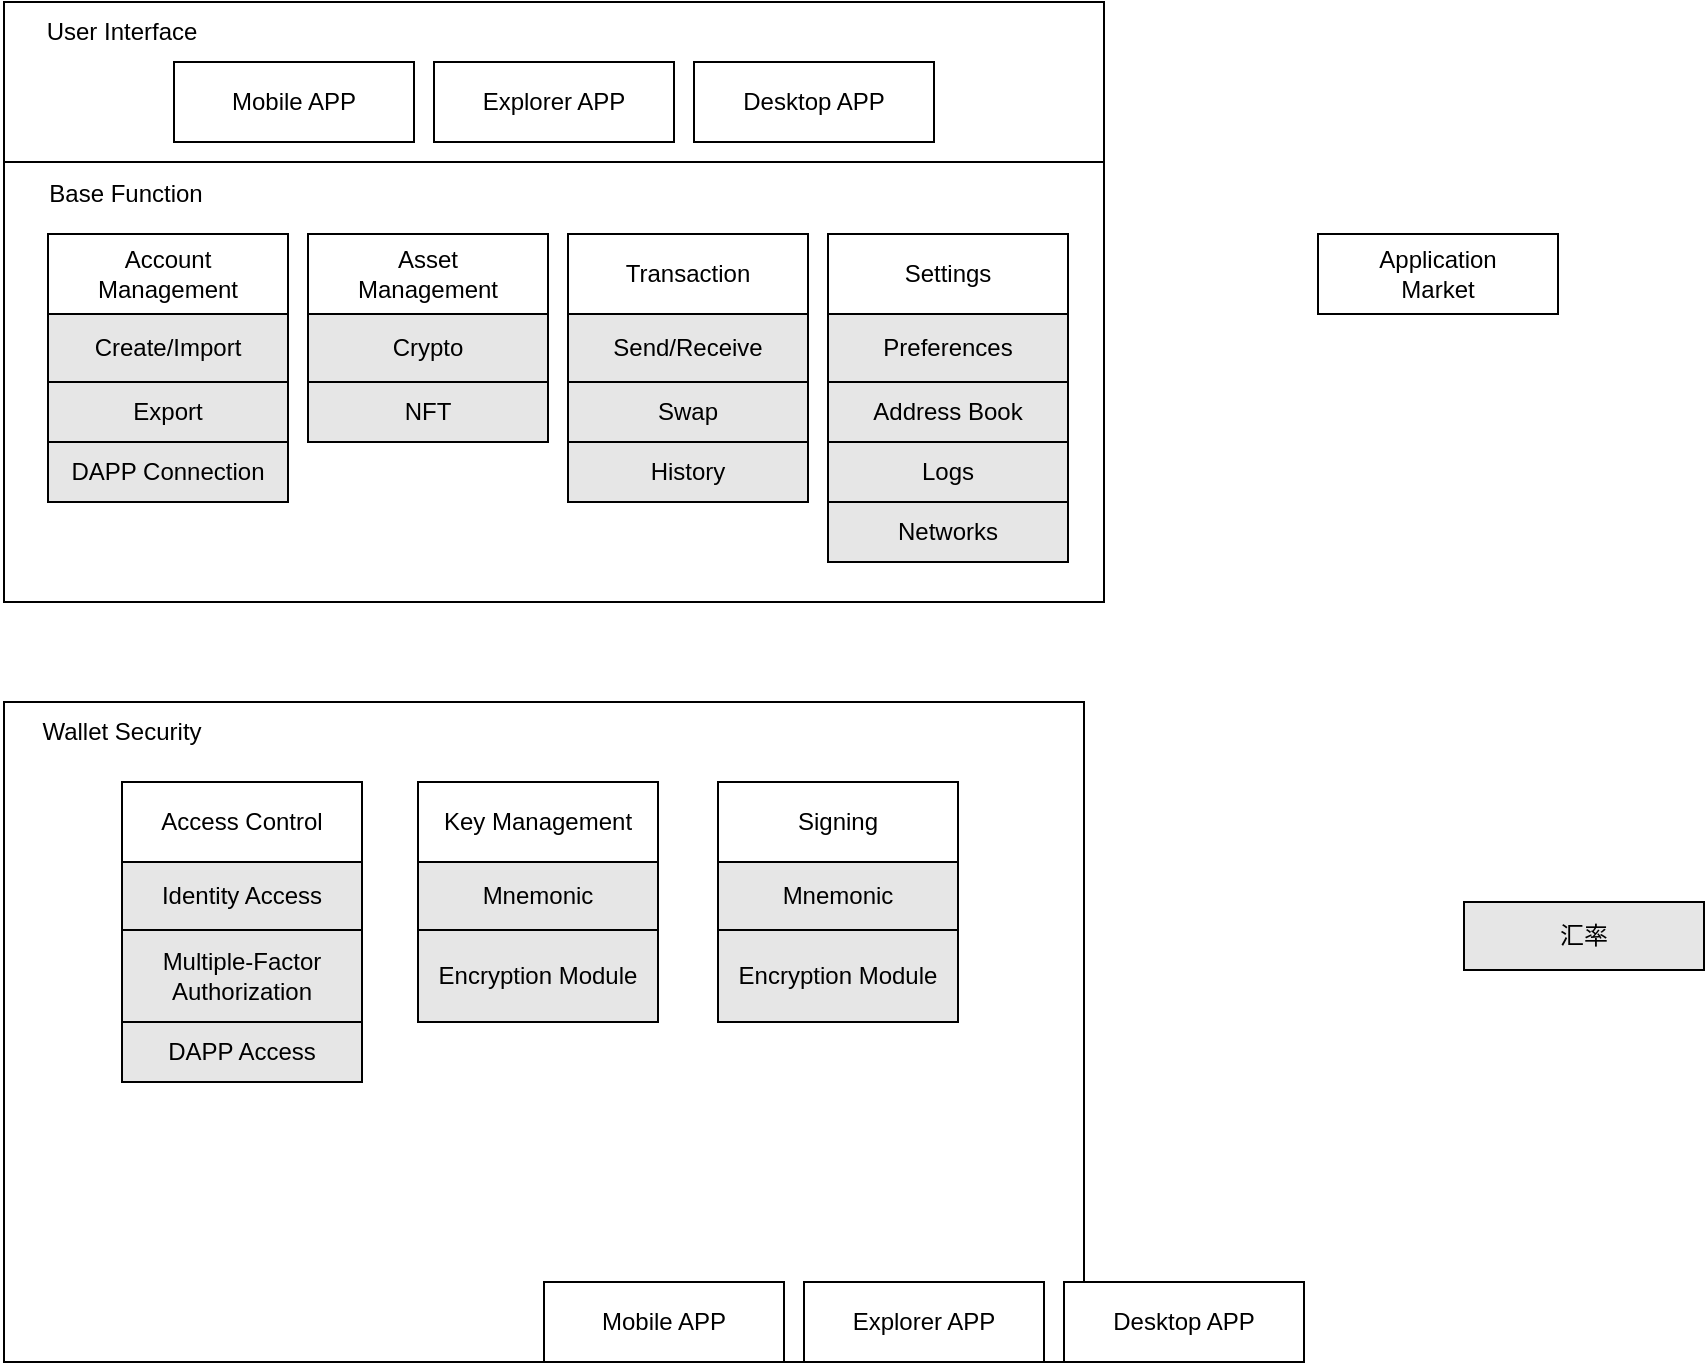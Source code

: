 <mxfile version="26.1.0">
  <diagram name="Page-1" id="2IfZ2NqurxXKIK4NFpB_">
    <mxGraphModel dx="1352" dy="775" grid="1" gridSize="10" guides="1" tooltips="1" connect="1" arrows="1" fold="1" page="1" pageScale="1" pageWidth="827" pageHeight="1169" math="0" shadow="0">
      <root>
        <mxCell id="0" />
        <mxCell id="1" parent="0" />
        <mxCell id="QoxXJaupq3J8Qy74GWwh-1" value="" style="rounded=0;whiteSpace=wrap;html=1;" vertex="1" parent="1">
          <mxGeometry x="170" y="140" width="550" height="80" as="geometry" />
        </mxCell>
        <mxCell id="QoxXJaupq3J8Qy74GWwh-2" value="User Interface" style="text;html=1;align=center;verticalAlign=middle;whiteSpace=wrap;rounded=0;" vertex="1" parent="1">
          <mxGeometry x="174" y="140" width="110" height="30" as="geometry" />
        </mxCell>
        <mxCell id="QoxXJaupq3J8Qy74GWwh-3" value="Mobile APP" style="rounded=0;whiteSpace=wrap;html=1;" vertex="1" parent="1">
          <mxGeometry x="255" y="170" width="120" height="40" as="geometry" />
        </mxCell>
        <mxCell id="QoxXJaupq3J8Qy74GWwh-4" value="Explorer APP" style="rounded=0;whiteSpace=wrap;html=1;" vertex="1" parent="1">
          <mxGeometry x="385" y="170" width="120" height="40" as="geometry" />
        </mxCell>
        <mxCell id="QoxXJaupq3J8Qy74GWwh-5" value="Desktop APP" style="rounded=0;whiteSpace=wrap;html=1;" vertex="1" parent="1">
          <mxGeometry x="515" y="170" width="120" height="40" as="geometry" />
        </mxCell>
        <mxCell id="QoxXJaupq3J8Qy74GWwh-6" value="" style="rounded=0;whiteSpace=wrap;html=1;" vertex="1" parent="1">
          <mxGeometry x="170" y="220" width="550" height="220" as="geometry" />
        </mxCell>
        <mxCell id="QoxXJaupq3J8Qy74GWwh-7" value="Base Function" style="text;html=1;align=center;verticalAlign=middle;whiteSpace=wrap;rounded=0;" vertex="1" parent="1">
          <mxGeometry x="168" y="221" width="126" height="30" as="geometry" />
        </mxCell>
        <mxCell id="QoxXJaupq3J8Qy74GWwh-13" value="Crypto" style="rounded=0;whiteSpace=wrap;html=1;fillColor=light-dark(#E6E6E6,var(--ge-dark-color, #121212));" vertex="1" parent="1">
          <mxGeometry x="322" y="296" width="120" height="34" as="geometry" />
        </mxCell>
        <mxCell id="QoxXJaupq3J8Qy74GWwh-14" value="NFT" style="rounded=0;whiteSpace=wrap;html=1;fillColor=light-dark(#E6E6E6,var(--ge-dark-color, #121212));" vertex="1" parent="1">
          <mxGeometry x="322" y="330" width="120" height="30" as="geometry" />
        </mxCell>
        <mxCell id="QoxXJaupq3J8Qy74GWwh-15" value="Asset&lt;div&gt;Management&lt;/div&gt;" style="rounded=0;whiteSpace=wrap;html=1;" vertex="1" parent="1">
          <mxGeometry x="322" y="256" width="120" height="40" as="geometry" />
        </mxCell>
        <mxCell id="QoxXJaupq3J8Qy74GWwh-16" value="Send/Receive" style="rounded=0;whiteSpace=wrap;html=1;fillColor=light-dark(#E6E6E6,var(--ge-dark-color, #121212));" vertex="1" parent="1">
          <mxGeometry x="452" y="296" width="120" height="34" as="geometry" />
        </mxCell>
        <mxCell id="QoxXJaupq3J8Qy74GWwh-17" value="Swap" style="rounded=0;whiteSpace=wrap;html=1;fillColor=light-dark(#E6E6E6,var(--ge-dark-color, #121212));" vertex="1" parent="1">
          <mxGeometry x="452" y="330" width="120" height="30" as="geometry" />
        </mxCell>
        <mxCell id="QoxXJaupq3J8Qy74GWwh-18" value="Transaction" style="rounded=0;whiteSpace=wrap;html=1;" vertex="1" parent="1">
          <mxGeometry x="452" y="256" width="120" height="40" as="geometry" />
        </mxCell>
        <mxCell id="QoxXJaupq3J8Qy74GWwh-19" value="Create/Import" style="rounded=0;whiteSpace=wrap;html=1;fillColor=light-dark(#E6E6E6,var(--ge-dark-color, #121212));" vertex="1" parent="1">
          <mxGeometry x="192" y="296" width="120" height="34" as="geometry" />
        </mxCell>
        <mxCell id="QoxXJaupq3J8Qy74GWwh-20" value="Export" style="rounded=0;whiteSpace=wrap;html=1;fillColor=light-dark(#E6E6E6,var(--ge-dark-color, #121212));" vertex="1" parent="1">
          <mxGeometry x="192" y="330" width="120" height="30" as="geometry" />
        </mxCell>
        <mxCell id="QoxXJaupq3J8Qy74GWwh-21" value="Account&lt;div&gt;Management&lt;/div&gt;" style="rounded=0;whiteSpace=wrap;html=1;" vertex="1" parent="1">
          <mxGeometry x="192" y="256" width="120" height="40" as="geometry" />
        </mxCell>
        <mxCell id="QoxXJaupq3J8Qy74GWwh-22" value="汇率" style="rounded=0;whiteSpace=wrap;html=1;fillColor=light-dark(#E6E6E6,var(--ge-dark-color, #121212));" vertex="1" parent="1">
          <mxGeometry x="900" y="590" width="120" height="34" as="geometry" />
        </mxCell>
        <mxCell id="QoxXJaupq3J8Qy74GWwh-25" value="History" style="rounded=0;whiteSpace=wrap;html=1;fillColor=light-dark(#E6E6E6,var(--ge-dark-color, #121212));" vertex="1" parent="1">
          <mxGeometry x="452" y="360" width="120" height="30" as="geometry" />
        </mxCell>
        <mxCell id="QoxXJaupq3J8Qy74GWwh-26" value="Preferences" style="rounded=0;whiteSpace=wrap;html=1;fillColor=light-dark(#E6E6E6,var(--ge-dark-color, #121212));" vertex="1" parent="1">
          <mxGeometry x="582" y="296" width="120" height="34" as="geometry" />
        </mxCell>
        <mxCell id="QoxXJaupq3J8Qy74GWwh-27" value="Address Book" style="rounded=0;whiteSpace=wrap;html=1;fillColor=light-dark(#E6E6E6,var(--ge-dark-color, #121212));" vertex="1" parent="1">
          <mxGeometry x="582" y="330" width="120" height="30" as="geometry" />
        </mxCell>
        <mxCell id="QoxXJaupq3J8Qy74GWwh-28" value="Settings" style="rounded=0;whiteSpace=wrap;html=1;" vertex="1" parent="1">
          <mxGeometry x="582" y="256" width="120" height="40" as="geometry" />
        </mxCell>
        <mxCell id="QoxXJaupq3J8Qy74GWwh-29" value="Logs" style="rounded=0;whiteSpace=wrap;html=1;fillColor=light-dark(#E6E6E6,var(--ge-dark-color, #121212));" vertex="1" parent="1">
          <mxGeometry x="582" y="360" width="120" height="30" as="geometry" />
        </mxCell>
        <mxCell id="QoxXJaupq3J8Qy74GWwh-30" value="Networks" style="rounded=0;whiteSpace=wrap;html=1;fillColor=light-dark(#E6E6E6,var(--ge-dark-color, #121212));" vertex="1" parent="1">
          <mxGeometry x="582" y="390" width="120" height="30" as="geometry" />
        </mxCell>
        <mxCell id="QoxXJaupq3J8Qy74GWwh-31" value="DAPP Connection" style="rounded=0;whiteSpace=wrap;html=1;fillColor=light-dark(#E6E6E6,var(--ge-dark-color, #121212));" vertex="1" parent="1">
          <mxGeometry x="192" y="360" width="120" height="30" as="geometry" />
        </mxCell>
        <mxCell id="QoxXJaupq3J8Qy74GWwh-37" value="Application&lt;div&gt;Market&lt;/div&gt;" style="rounded=0;whiteSpace=wrap;html=1;" vertex="1" parent="1">
          <mxGeometry x="827" y="256" width="120" height="40" as="geometry" />
        </mxCell>
        <mxCell id="QoxXJaupq3J8Qy74GWwh-38" value="" style="rounded=0;whiteSpace=wrap;html=1;" vertex="1" parent="1">
          <mxGeometry x="170" y="490" width="540" height="330" as="geometry" />
        </mxCell>
        <mxCell id="QoxXJaupq3J8Qy74GWwh-39" value="Wallet Security" style="text;html=1;align=center;verticalAlign=middle;whiteSpace=wrap;rounded=0;" vertex="1" parent="1">
          <mxGeometry x="174" y="490" width="110" height="30" as="geometry" />
        </mxCell>
        <mxCell id="QoxXJaupq3J8Qy74GWwh-40" value="Mobile APP" style="rounded=0;whiteSpace=wrap;html=1;" vertex="1" parent="1">
          <mxGeometry x="440" y="780" width="120" height="40" as="geometry" />
        </mxCell>
        <mxCell id="QoxXJaupq3J8Qy74GWwh-41" value="Explorer APP" style="rounded=0;whiteSpace=wrap;html=1;" vertex="1" parent="1">
          <mxGeometry x="570" y="780" width="120" height="40" as="geometry" />
        </mxCell>
        <mxCell id="QoxXJaupq3J8Qy74GWwh-42" value="Desktop APP" style="rounded=0;whiteSpace=wrap;html=1;" vertex="1" parent="1">
          <mxGeometry x="700" y="780" width="120" height="40" as="geometry" />
        </mxCell>
        <mxCell id="QoxXJaupq3J8Qy74GWwh-10" value="&lt;div&gt;Identity Access&lt;/div&gt;" style="rounded=0;whiteSpace=wrap;html=1;fillColor=light-dark(#E6E6E6,var(--ge-dark-color, #121212));" vertex="1" parent="1">
          <mxGeometry x="229" y="570" width="120" height="34" as="geometry" />
        </mxCell>
        <mxCell id="QoxXJaupq3J8Qy74GWwh-11" value="DAPP Access" style="rounded=0;whiteSpace=wrap;html=1;fillColor=light-dark(#E6E6E6,var(--ge-dark-color, #121212));" vertex="1" parent="1">
          <mxGeometry x="229" y="650" width="120" height="30" as="geometry" />
        </mxCell>
        <mxCell id="QoxXJaupq3J8Qy74GWwh-12" value="Access Control" style="rounded=0;whiteSpace=wrap;html=1;" vertex="1" parent="1">
          <mxGeometry x="229" y="530" width="120" height="40" as="geometry" />
        </mxCell>
        <mxCell id="QoxXJaupq3J8Qy74GWwh-43" value="Multiple-Factor&lt;div&gt;Authorization&lt;/div&gt;" style="rounded=0;whiteSpace=wrap;html=1;fillColor=light-dark(#E6E6E6,var(--ge-dark-color, #121212));" vertex="1" parent="1">
          <mxGeometry x="229" y="604" width="120" height="46" as="geometry" />
        </mxCell>
        <mxCell id="QoxXJaupq3J8Qy74GWwh-44" value="Mnemonic" style="rounded=0;whiteSpace=wrap;html=1;fillColor=light-dark(#E6E6E6,var(--ge-dark-color, #121212));" vertex="1" parent="1">
          <mxGeometry x="377" y="570" width="120" height="34" as="geometry" />
        </mxCell>
        <mxCell id="QoxXJaupq3J8Qy74GWwh-46" value="Key Management" style="rounded=0;whiteSpace=wrap;html=1;" vertex="1" parent="1">
          <mxGeometry x="377" y="530" width="120" height="40" as="geometry" />
        </mxCell>
        <mxCell id="QoxXJaupq3J8Qy74GWwh-47" value="Encryption Module" style="rounded=0;whiteSpace=wrap;html=1;fillColor=light-dark(#E6E6E6,var(--ge-dark-color, #121212));" vertex="1" parent="1">
          <mxGeometry x="377" y="604" width="120" height="46" as="geometry" />
        </mxCell>
        <mxCell id="QoxXJaupq3J8Qy74GWwh-48" value="Mnemonic" style="rounded=0;whiteSpace=wrap;html=1;fillColor=light-dark(#E6E6E6,var(--ge-dark-color, #121212));" vertex="1" parent="1">
          <mxGeometry x="527" y="570" width="120" height="34" as="geometry" />
        </mxCell>
        <mxCell id="QoxXJaupq3J8Qy74GWwh-49" value="Signing" style="rounded=0;whiteSpace=wrap;html=1;" vertex="1" parent="1">
          <mxGeometry x="527" y="530" width="120" height="40" as="geometry" />
        </mxCell>
        <mxCell id="QoxXJaupq3J8Qy74GWwh-50" value="Encryption Module" style="rounded=0;whiteSpace=wrap;html=1;fillColor=light-dark(#E6E6E6,var(--ge-dark-color, #121212));" vertex="1" parent="1">
          <mxGeometry x="527" y="604" width="120" height="46" as="geometry" />
        </mxCell>
      </root>
    </mxGraphModel>
  </diagram>
</mxfile>
